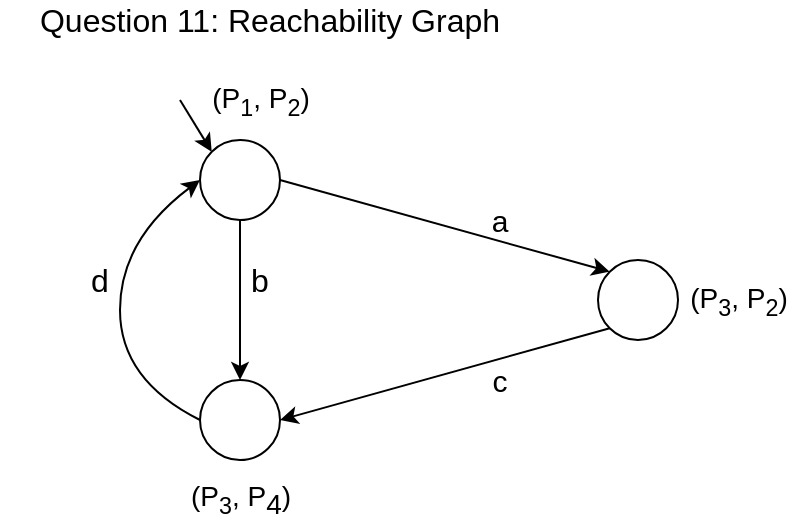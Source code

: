<mxfile version="15.3.8" type="device"><diagram id="k95EoodYuS9FD_Fa_aNw" name="Page-1"><mxGraphModel dx="868" dy="482" grid="1" gridSize="10" guides="1" tooltips="1" connect="1" arrows="1" fold="1" page="1" pageScale="1" pageWidth="1169" pageHeight="1654" math="0" shadow="0"><root><mxCell id="0"/><mxCell id="1" parent="0"/><mxCell id="klWYyKps7043POTtEHy5-11" style="edgeStyle=orthogonalEdgeStyle;rounded=0;orthogonalLoop=1;jettySize=auto;html=1;entryX=0.5;entryY=0;entryDx=0;entryDy=0;" edge="1" parent="1" source="klWYyKps7043POTtEHy5-1" target="klWYyKps7043POTtEHy5-8"><mxGeometry relative="1" as="geometry"/></mxCell><mxCell id="klWYyKps7043POTtEHy5-1" value="" style="ellipse;whiteSpace=wrap;html=1;aspect=fixed;" vertex="1" parent="1"><mxGeometry x="280" y="160" width="40" height="40" as="geometry"/></mxCell><mxCell id="klWYyKps7043POTtEHy5-2" value="&lt;font style=&quot;font-size: 14px&quot;&gt;(P&lt;sub&gt;1&lt;/sub&gt;, P&lt;sub&gt;2&lt;/sub&gt;)&lt;/font&gt;" style="text;html=1;align=center;verticalAlign=middle;resizable=0;points=[];autosize=1;strokeColor=none;fillColor=none;" vertex="1" parent="1"><mxGeometry x="280" y="130" width="60" height="20" as="geometry"/></mxCell><mxCell id="klWYyKps7043POTtEHy5-3" value="" style="endArrow=classic;html=1;entryX=0;entryY=0;entryDx=0;entryDy=0;" edge="1" parent="1" target="klWYyKps7043POTtEHy5-1"><mxGeometry width="50" height="50" relative="1" as="geometry"><mxPoint x="270" y="140" as="sourcePoint"/><mxPoint x="470" y="220" as="targetPoint"/></mxGeometry></mxCell><mxCell id="klWYyKps7043POTtEHy5-4" value="" style="ellipse;whiteSpace=wrap;html=1;aspect=fixed;" vertex="1" parent="1"><mxGeometry x="479" y="220" width="40" height="40" as="geometry"/></mxCell><mxCell id="klWYyKps7043POTtEHy5-5" value="" style="endArrow=classic;html=1;entryX=0;entryY=0;entryDx=0;entryDy=0;exitX=1;exitY=0.5;exitDx=0;exitDy=0;" edge="1" parent="1" source="klWYyKps7043POTtEHy5-1" target="klWYyKps7043POTtEHy5-4"><mxGeometry width="50" height="50" relative="1" as="geometry"><mxPoint x="280" y="150" as="sourcePoint"/><mxPoint x="295.858" y="175.858" as="targetPoint"/></mxGeometry></mxCell><mxCell id="klWYyKps7043POTtEHy5-6" value="&lt;font style=&quot;font-size: 15px&quot;&gt;a&lt;/font&gt;" style="text;html=1;strokeColor=none;fillColor=none;align=center;verticalAlign=middle;whiteSpace=wrap;rounded=0;" vertex="1" parent="1"><mxGeometry x="410" y="190" width="40" height="20" as="geometry"/></mxCell><mxCell id="klWYyKps7043POTtEHy5-7" value="&lt;font style=&quot;font-size: 14px&quot;&gt;(&lt;/font&gt;&lt;font style=&quot;font-size: 14px&quot;&gt;&lt;font style=&quot;font-size: 14px&quot;&gt;P&lt;/font&gt;&lt;font style=&quot;font-size: 14px&quot;&gt;&lt;sub&gt;3&lt;/sub&gt;&lt;/font&gt;&lt;/font&gt;&lt;font&gt;&lt;span style=&quot;font-size: 14px&quot;&gt;, P&lt;/span&gt;&lt;span style=&quot;font-size: 14px&quot;&gt;&lt;sub&gt;2&lt;/sub&gt;&lt;/span&gt;&lt;span style=&quot;font-size: 14px&quot;&gt;)&lt;/span&gt;&lt;/font&gt;" style="text;html=1;align=center;verticalAlign=middle;resizable=0;points=[];autosize=1;strokeColor=none;fillColor=none;" vertex="1" parent="1"><mxGeometry x="519" y="230" width="60" height="20" as="geometry"/></mxCell><mxCell id="klWYyKps7043POTtEHy5-8" value="" style="ellipse;whiteSpace=wrap;html=1;aspect=fixed;" vertex="1" parent="1"><mxGeometry x="280" y="280" width="40" height="40" as="geometry"/></mxCell><mxCell id="klWYyKps7043POTtEHy5-9" value="" style="endArrow=classic;html=1;entryX=1;entryY=0.5;entryDx=0;entryDy=0;exitX=0;exitY=1;exitDx=0;exitDy=0;" edge="1" parent="1" source="klWYyKps7043POTtEHy5-4" target="klWYyKps7043POTtEHy5-8"><mxGeometry width="50" height="50" relative="1" as="geometry"><mxPoint x="330" y="190" as="sourcePoint"/><mxPoint x="494.858" y="235.858" as="targetPoint"/></mxGeometry></mxCell><mxCell id="klWYyKps7043POTtEHy5-10" value="&lt;font style=&quot;font-size: 15px&quot;&gt;c&lt;/font&gt;" style="text;html=1;strokeColor=none;fillColor=none;align=center;verticalAlign=middle;whiteSpace=wrap;rounded=0;" vertex="1" parent="1"><mxGeometry x="410" y="270" width="40" height="20" as="geometry"/></mxCell><mxCell id="klWYyKps7043POTtEHy5-12" value="&lt;font style=&quot;font-size: 16px;&quot;&gt;b&lt;/font&gt;" style="text;html=1;strokeColor=none;fillColor=none;align=center;verticalAlign=middle;whiteSpace=wrap;rounded=0;fontSize=16;" vertex="1" parent="1"><mxGeometry x="290" y="220" width="40" height="20" as="geometry"/></mxCell><mxCell id="klWYyKps7043POTtEHy5-13" value="" style="curved=1;endArrow=classic;html=1;exitX=0;exitY=0.5;exitDx=0;exitDy=0;entryX=0;entryY=0.5;entryDx=0;entryDy=0;" edge="1" parent="1" source="klWYyKps7043POTtEHy5-8" target="klWYyKps7043POTtEHy5-1"><mxGeometry width="50" height="50" relative="1" as="geometry"><mxPoint x="420" y="350" as="sourcePoint"/><mxPoint x="470" y="300" as="targetPoint"/><Array as="points"><mxPoint x="240" y="280"/><mxPoint x="240" y="210"/></Array></mxGeometry></mxCell><mxCell id="klWYyKps7043POTtEHy5-14" value="&lt;font style=&quot;font-size: 16px;&quot;&gt;d&lt;/font&gt;" style="text;html=1;strokeColor=none;fillColor=none;align=center;verticalAlign=middle;whiteSpace=wrap;rounded=0;fontSize=16;" vertex="1" parent="1"><mxGeometry x="210" y="220" width="40" height="20" as="geometry"/></mxCell><mxCell id="klWYyKps7043POTtEHy5-15" value="&lt;font style=&quot;font-size: 14px&quot;&gt;(&lt;/font&gt;&lt;font style=&quot;font-size: 14px&quot;&gt;&lt;font style=&quot;font-size: 14px&quot;&gt;P&lt;/font&gt;&lt;font style=&quot;font-size: 14px&quot;&gt;&lt;sub&gt;3&lt;/sub&gt;&lt;/font&gt;&lt;/font&gt;&lt;font&gt;&lt;span style=&quot;font-size: 14px&quot;&gt;, P&lt;/span&gt;&lt;sub&gt;&lt;font style=&quot;font-size: 14px&quot;&gt;4&lt;/font&gt;&lt;/sub&gt;&lt;span style=&quot;font-size: 14px&quot;&gt;)&lt;/span&gt;&lt;/font&gt;" style="text;html=1;align=center;verticalAlign=middle;resizable=0;points=[];autosize=1;strokeColor=none;fillColor=none;" vertex="1" parent="1"><mxGeometry x="265" y="330" width="70" height="20" as="geometry"/></mxCell><mxCell id="klWYyKps7043POTtEHy5-16" value="Question 11: Reachability Graph" style="text;html=1;strokeColor=none;fillColor=none;align=center;verticalAlign=middle;whiteSpace=wrap;rounded=0;fontSize=16;" vertex="1" parent="1"><mxGeometry x="180" y="90" width="270" height="20" as="geometry"/></mxCell></root></mxGraphModel></diagram></mxfile>